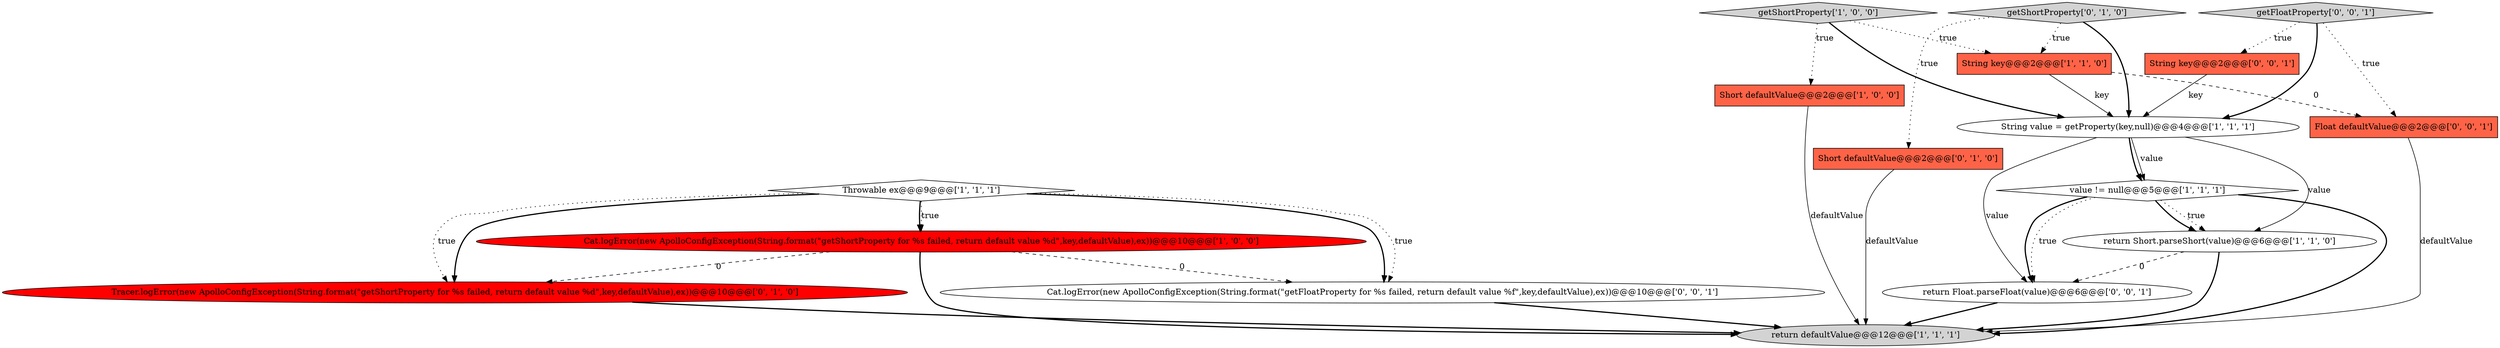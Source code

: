 digraph {
2 [style = filled, label = "Cat.logError(new ApolloConfigException(String.format(\"getShortProperty for %s failed, return default value %d\",key,defaultValue),ex))@@@10@@@['1', '0', '0']", fillcolor = red, shape = ellipse image = "AAA1AAABBB1BBB"];
5 [style = filled, label = "return defaultValue@@@12@@@['1', '1', '1']", fillcolor = lightgray, shape = ellipse image = "AAA0AAABBB1BBB"];
0 [style = filled, label = "value != null@@@5@@@['1', '1', '1']", fillcolor = white, shape = diamond image = "AAA0AAABBB1BBB"];
15 [style = filled, label = "Cat.logError(new ApolloConfigException(String.format(\"getFloatProperty for %s failed, return default value %f\",key,defaultValue),ex))@@@10@@@['0', '0', '1']", fillcolor = white, shape = ellipse image = "AAA0AAABBB3BBB"];
6 [style = filled, label = "String key@@@2@@@['1', '1', '0']", fillcolor = tomato, shape = box image = "AAA0AAABBB1BBB"];
3 [style = filled, label = "getShortProperty['1', '0', '0']", fillcolor = lightgray, shape = diamond image = "AAA0AAABBB1BBB"];
10 [style = filled, label = "Short defaultValue@@@2@@@['0', '1', '0']", fillcolor = tomato, shape = box image = "AAA0AAABBB2BBB"];
13 [style = filled, label = "String key@@@2@@@['0', '0', '1']", fillcolor = tomato, shape = box image = "AAA0AAABBB3BBB"];
4 [style = filled, label = "Short defaultValue@@@2@@@['1', '0', '0']", fillcolor = tomato, shape = box image = "AAA0AAABBB1BBB"];
8 [style = filled, label = "return Short.parseShort(value)@@@6@@@['1', '1', '0']", fillcolor = white, shape = ellipse image = "AAA0AAABBB1BBB"];
11 [style = filled, label = "getShortProperty['0', '1', '0']", fillcolor = lightgray, shape = diamond image = "AAA0AAABBB2BBB"];
16 [style = filled, label = "Float defaultValue@@@2@@@['0', '0', '1']", fillcolor = tomato, shape = box image = "AAA0AAABBB3BBB"];
14 [style = filled, label = "getFloatProperty['0', '0', '1']", fillcolor = lightgray, shape = diamond image = "AAA0AAABBB3BBB"];
7 [style = filled, label = "String value = getProperty(key,null)@@@4@@@['1', '1', '1']", fillcolor = white, shape = ellipse image = "AAA0AAABBB1BBB"];
9 [style = filled, label = "Tracer.logError(new ApolloConfigException(String.format(\"getShortProperty for %s failed, return default value %d\",key,defaultValue),ex))@@@10@@@['0', '1', '0']", fillcolor = red, shape = ellipse image = "AAA1AAABBB2BBB"];
1 [style = filled, label = "Throwable ex@@@9@@@['1', '1', '1']", fillcolor = white, shape = diamond image = "AAA0AAABBB1BBB"];
12 [style = filled, label = "return Float.parseFloat(value)@@@6@@@['0', '0', '1']", fillcolor = white, shape = ellipse image = "AAA0AAABBB3BBB"];
7->8 [style = solid, label="value"];
0->12 [style = dotted, label="true"];
7->12 [style = solid, label="value"];
12->5 [style = bold, label=""];
11->10 [style = dotted, label="true"];
1->15 [style = bold, label=""];
0->12 [style = bold, label=""];
4->5 [style = solid, label="defaultValue"];
7->0 [style = solid, label="value"];
3->4 [style = dotted, label="true"];
10->5 [style = solid, label="defaultValue"];
8->12 [style = dashed, label="0"];
7->0 [style = bold, label=""];
6->7 [style = solid, label="key"];
3->6 [style = dotted, label="true"];
14->13 [style = dotted, label="true"];
1->9 [style = bold, label=""];
15->5 [style = bold, label=""];
14->7 [style = bold, label=""];
2->15 [style = dashed, label="0"];
0->8 [style = dotted, label="true"];
14->16 [style = dotted, label="true"];
6->16 [style = dashed, label="0"];
8->5 [style = bold, label=""];
3->7 [style = bold, label=""];
2->9 [style = dashed, label="0"];
11->6 [style = dotted, label="true"];
13->7 [style = solid, label="key"];
1->15 [style = dotted, label="true"];
1->9 [style = dotted, label="true"];
0->5 [style = bold, label=""];
0->8 [style = bold, label=""];
9->5 [style = bold, label=""];
16->5 [style = solid, label="defaultValue"];
1->2 [style = bold, label=""];
1->2 [style = dotted, label="true"];
11->7 [style = bold, label=""];
2->5 [style = bold, label=""];
}
